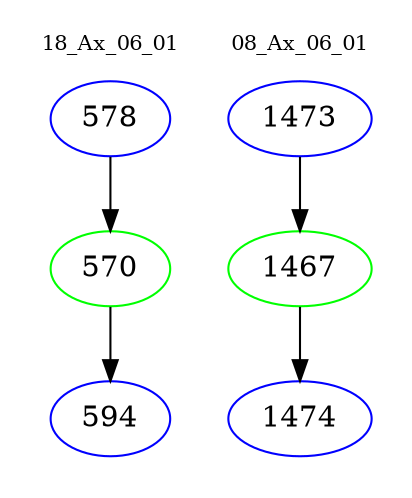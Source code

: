 digraph{
subgraph cluster_0 {
color = white
label = "18_Ax_06_01";
fontsize=10;
T0_578 [label="578", color="blue"]
T0_578 -> T0_570 [color="black"]
T0_570 [label="570", color="green"]
T0_570 -> T0_594 [color="black"]
T0_594 [label="594", color="blue"]
}
subgraph cluster_1 {
color = white
label = "08_Ax_06_01";
fontsize=10;
T1_1473 [label="1473", color="blue"]
T1_1473 -> T1_1467 [color="black"]
T1_1467 [label="1467", color="green"]
T1_1467 -> T1_1474 [color="black"]
T1_1474 [label="1474", color="blue"]
}
}
